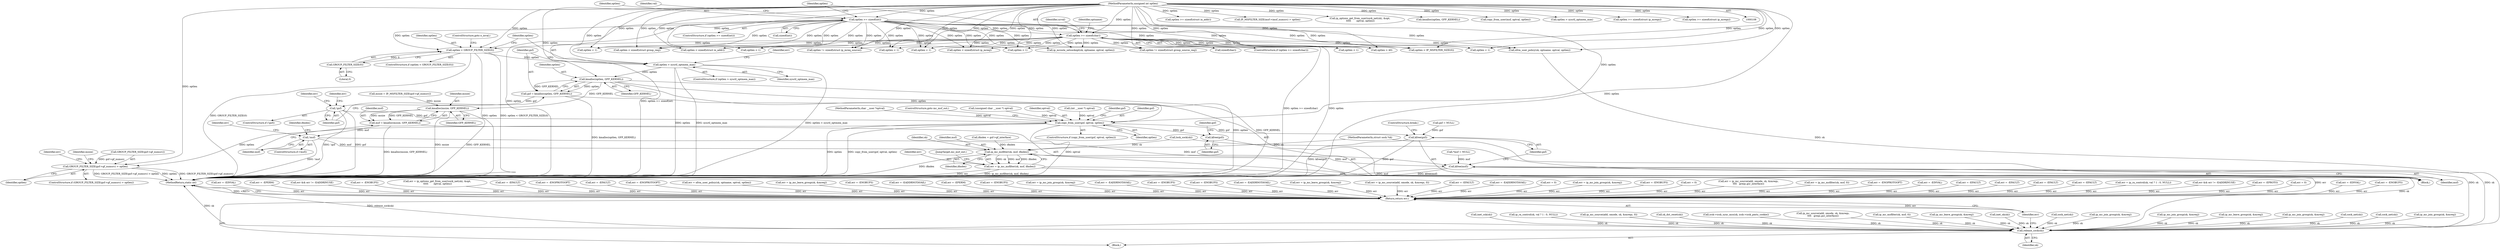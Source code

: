 digraph "0_linux_f6d8bd051c391c1c0458a30b2a7abcd939329259_26@API" {
"1001407" [label="(Call,kmalloc(optlen, GFP_KERNEL))"];
"1001396" [label="(Call,optlen > sysctl_optmem_max)"];
"1001390" [label="(Call,optlen < GROUP_FILTER_SIZE(0))"];
"1000227" [label="(Call,optlen >= sizeof(char))"];
"1000211" [label="(Call,optlen >= sizeof(int))"];
"1000113" [label="(MethodParameterIn,unsigned int optlen)"];
"1001392" [label="(Call,GROUP_FILTER_SIZE(0))"];
"1001405" [label="(Call,gsf = kmalloc(optlen, GFP_KERNEL))"];
"1001411" [label="(Call,!gsf)"];
"1001424" [label="(Call,copy_from_user(gsf, optval, optlen))"];
"1001448" [label="(Call,GROUP_FILTER_SIZE(gsf->gf_numsrc) > optlen)"];
"1001577" [label="(Call,kfree(gsf))"];
"1001591" [label="(Call,kfree(gsf))"];
"1001468" [label="(Call,kmalloc(msize, GFP_KERNEL))"];
"1001466" [label="(Call,msf = kmalloc(msize, GFP_KERNEL))"];
"1001472" [label="(Call,!msf)"];
"1001584" [label="(Call,ip_mc_msfilter(sk, msf, ifindex))"];
"1001582" [label="(Call,err = ip_mc_msfilter(sk, msf, ifindex))"];
"1001712" [label="(Return,return err;)"];
"1001589" [label="(Call,kfree(msf))"];
"1001710" [label="(Call,release_sock(sk))"];
"1001415" [label="(Identifier,err)"];
"1001685" [label="(Call,optlen < 1)"];
"1001425" [label="(Identifier,gsf)"];
"1000295" [label="(Call,inet_csk(sk))"];
"1001390" [label="(Call,optlen < GROUP_FILTER_SIZE(0))"];
"1001395" [label="(ControlStructure,if (optlen > sysctl_optmem_max))"];
"1000826" [label="(Call,err = -EPROTO)"];
"1001453" [label="(Identifier,optlen)"];
"1001713" [label="(Identifier,err)"];
"1001592" [label="(Identifier,gsf)"];
"1000210" [label="(ControlStructure,if (optlen >= sizeof(int)))"];
"1000704" [label="(Call,optlen >= sizeof(struct in_addr))"];
"1000235" [label="(Identifier,ucval)"];
"1000961" [label="(Call,IP_MSFILTER_SIZE(msf->imsf_numsrc) > optlen)"];
"1001579" [label="(Call,gsf = NULL)"];
"1001394" [label="(ControlStructure,goto e_inval;)"];
"1001408" [label="(Identifier,optlen)"];
"1000213" [label="(Call,sizeof(int))"];
"1001467" [label="(Identifier,msf)"];
"1001618" [label="(Call,ip_ra_control(sk, val ? 1 : 0, NULL))"];
"1001094" [label="(Call,ip_mc_source(add, omode, sk, &mreqs, 0))"];
"1000256" [label="(Call,err = 0)"];
"1001392" [label="(Call,GROUP_FILTER_SIZE(0))"];
"1001412" [label="(Identifier,gsf)"];
"1000112" [label="(MethodParameterIn,char __user *optval)"];
"1000212" [label="(Identifier,optlen)"];
"1000785" [label="(Call,err = -EINVAL)"];
"1001442" [label="(Call,err = -ENOBUFS)"];
"1000970" [label="(Call,err = -EINVAL)"];
"1000500" [label="(Call,sk_dst_reset(sk))"];
"1000277" [label="(Call,ip_options_get_from_user(sock_net(sk), &opt,\n \t\t\t\t\t       optval, optlen))"];
"1000915" [label="(Call,kmalloc(optlen, GFP_KERNEL))"];
"1001396" [label="(Call,optlen > sysctl_optmem_max)"];
"1001420" [label="(Identifier,err)"];
"1001398" [label="(Identifier,sysctl_optmem_max)"];
"1001711" [label="(Identifier,sk)"];
"1001109" [label="(Call,optlen < sizeof(struct group_req))"];
"1001582" [label="(Call,err = ip_mc_msfilter(sk, msf, ifindex))"];
"1001665" [label="(Call,err = -EPERM)"];
"1001376" [label="(Block,)"];
"1000343" [label="(Call,icsk->icsk_sync_mss(sk, icsk->icsk_pmtu_cookie))"];
"1001476" [label="(Identifier,err)"];
"1001411" [label="(Call,!gsf)"];
"1001589" [label="(Call,kfree(msf))"];
"1001409" [label="(Identifier,GFP_KERNEL)"];
"1001071" [label="(Call,err && err != -EADDRINUSE)"];
"1001414" [label="(Call,err = -ENOBUFS)"];
"1000275" [label="(Call,err = ip_options_get_from_user(sock_net(sk), &opt,\n \t\t\t\t\t       optval, optlen))"];
"1000676" [label="(Call,err = -EFAULT)"];
"1000932" [label="(Call,copy_from_user(msf, optval, optlen))"];
"1000559" [label="(Call,err = -ENOPROTOOPT)"];
"1000927" [label="(Call,err = -EFAULT)"];
"1001428" [label="(ControlStructure,goto mc_msf_out;)"];
"1001591" [label="(Call,kfree(gsf))"];
"1001705" [label="(Call,err = -ENOPROTOOPT)"];
"1001423" [label="(ControlStructure,if (copy_from_user(gsf, optval, optlen)))"];
"1001460" [label="(Call,msize = IP_MSFILTER_SIZE(gsf->gf_numsrc))"];
"1001473" [label="(Identifier,msf)"];
"1001651" [label="(Call,err = xfrm_user_policy(sk, optname, optval, optlen))"];
"1001593" [label="(ControlStructure,break;)"];
"1001584" [label="(Call,ip_mc_msfilter(sk, msf, ifindex))"];
"1000887" [label="(Call,err = ip_mc_leave_group(sk, &mreq))"];
"1000904" [label="(Call,optlen > sysctl_optmem_max)"];
"1001365" [label="(Call,ip_mc_source(add, omode, sk, &mreqs,\n\t\t\t\t   greqs.gsr_interface))"];
"1001577" [label="(Call,kfree(gsf))"];
"1001583" [label="(Identifier,err)"];
"1000993" [label="(Call,optlen != sizeof(struct ip_mreq_source))"];
"1001470" [label="(Identifier,GFP_KERNEL)"];
"1000955" [label="(Call,err = -ENOBUFS)"];
"1000977" [label="(Call,ip_mc_msfilter(sk, msf, 0))"];
"1001448" [label="(Call,GROUP_FILTER_SIZE(gsf->gf_numsrc) > optlen)"];
"1001174" [label="(Call,ip_mc_leave_group(sk, &mreq))"];
"1001391" [label="(Identifier,optlen)"];
"1000832" [label="(Call,inet_sk(sk))"];
"1001712" [label="(Return,return err;)"];
"1000775" [label="(Call,err = -EADDRNOTAVAIL)"];
"1000837" [label="(Call,optlen < sizeof(struct ip_mreq))"];
"1001642" [label="(Call,err = -EPERM)"];
"1001475" [label="(Call,err = -ENOBUFS)"];
"1000880" [label="(Call,err = ip_mc_join_group(sk, &mreq))"];
"1001585" [label="(Identifier,sk)"];
"1000227" [label="(Call,optlen >= sizeof(char))"];
"1001447" [label="(ControlStructure,if (GROUP_FILTER_SIZE(gsf->gf_numsrc) > optlen))"];
"1001405" [label="(Call,gsf = kmalloc(optlen, GFP_KERNEL))"];
"1000109" [label="(MethodParameterIn,struct sock *sk)"];
"1001225" [label="(Call,err = -EADDRNOTAVAIL)"];
"1000847" [label="(Call,optlen >= sizeof(struct ip_mreqn))"];
"1000236" [label="(Call,(unsigned char __user *) optval)"];
"1001424" [label="(Call,copy_from_user(gsf, optval, optlen))"];
"1001466" [label="(Call,msf = kmalloc(msize, GFP_KERNEL))"];
"1000681" [label="(Call,optlen >= sizeof(struct ip_mreqn))"];
"1000922" [label="(Call,err = -ENOBUFS)"];
"1000251" [label="(Call,ip_mroute_setsockopt(sk, optname, optval, optlen))"];
"1001461" [label="(Identifier,msize)"];
"1001400" [label="(Call,err = -ENOBUFS)"];
"1001587" [label="(Identifier,ifindex)"];
"1001469" [label="(Identifier,msize)"];
"1001401" [label="(Identifier,err)"];
"1001500" [label="(Call,err = -EADDRNOTAVAIL)"];
"1001580" [label="(Identifier,gsf)"];
"1000271" [label="(Call,optlen > 40)"];
"1001426" [label="(Identifier,optval)"];
"1001628" [label="(Call,optlen < 1)"];
"1001471" [label="(ControlStructure,if (!msf))"];
"1001172" [label="(Call,err = ip_mc_leave_group(sk, &mreq))"];
"1000671" [label="(Call,optlen < sizeof(struct in_addr))"];
"1000615" [label="(Call,optlen < 1)"];
"1000750" [label="(Call,sock_net(sk))"];
"1001092" [label="(Call,err = ip_mc_source(add, omode, sk, &mreqs, 0))"];
"1001066" [label="(Call,ip_mc_join_group(sk, &mreq))"];
"1001449" [label="(Call,GROUP_FILTER_SIZE(gsf->gf_numsrc))"];
"1000229" [label="(Call,sizeof(char))"];
"1000842" [label="(Call,err = -EFAULT)"];
"1000113" [label="(MethodParameterIn,unsigned int optlen)"];
"1001653" [label="(Call,xfrm_user_policy(sk, optname, optval, optlen))"];
"1001407" [label="(Call,kmalloc(optlen, GFP_KERNEL))"];
"1001533" [label="(Call,err = -EADDRNOTAVAIL)"];
"1001481" [label="(Identifier,ifindex)"];
"1000219" [label="(Call,(int __user *) optval)"];
"1000743" [label="(Call,err = 0)"];
"1001578" [label="(Identifier,gsf)"];
"1000644" [label="(Call,optlen < 1)"];
"1000211" [label="(Call,optlen >= sizeof(int))"];
"1001588" [label="(JumpTarget,mc_msf_out:)"];
"1001379" [label="(Call,*msf = NULL)"];
"1000226" [label="(ControlStructure,if (optlen >= sizeof(char)))"];
"1001167" [label="(Call,ip_mc_join_group(sk, &mreq))"];
"1000889" [label="(Call,ip_mc_leave_group(sk, &mreq))"];
"1000249" [label="(Identifier,optname)"];
"1001720" [label="(MethodReturn,static int)"];
"1000882" [label="(Call,ip_mc_join_group(sk, &mreq))"];
"1001165" [label="(Call,err = ip_mc_join_group(sk, &mreq))"];
"1000908" [label="(Call,err = -ENOBUFS)"];
"1000770" [label="(Call,sock_net(sk))"];
"1001596" [label="(Call,optlen < 1)"];
"1001671" [label="(Call,optlen < 1)"];
"1000818" [label="(Call,err = 0)"];
"1001363" [label="(Call,err = ip_mc_source(add, omode, sk, &mreqs,\n\t\t\t\t   greqs.gsr_interface))"];
"1000278" [label="(Call,sock_net(sk))"];
"1000228" [label="(Identifier,optlen)"];
"1001480" [label="(Call,ifindex = gsf->gf_interface)"];
"1001456" [label="(Identifier,err)"];
"1000975" [label="(Call,err = ip_mc_msfilter(sk, msf, 0))"];
"1000537" [label="(Call,err = -ENOPROTOOPT)"];
"1001330" [label="(Call,ip_mc_join_group(sk, &mreq))"];
"1001389" [label="(ControlStructure,if (optlen < GROUP_FILTER_SIZE(0)))"];
"1001590" [label="(Identifier,msf)"];
"1001710" [label="(Call,release_sock(sk))"];
"1000114" [label="(Block,)"];
"1001410" [label="(ControlStructure,if (!gsf))"];
"1001455" [label="(Call,err = -EINVAL)"];
"1001397" [label="(Identifier,optlen)"];
"1001433" [label="(Identifier,gsf)"];
"1001006" [label="(Call,err = -EFAULT)"];
"1001419" [label="(Call,err = -EFAULT)"];
"1001190" [label="(Call,optlen != sizeof(struct group_source_req))"];
"1001427" [label="(Identifier,optlen)"];
"1001406" [label="(Identifier,gsf)"];
"1001203" [label="(Call,err = -EFAULT)"];
"1001468" [label="(Call,kmalloc(msize, GFP_KERNEL))"];
"1001114" [label="(Call,err = -EFAULT)"];
"1000505" [label="(Call,optlen < 1)"];
"1001393" [label="(Literal,0)"];
"1000259" [label="(Call,lock_sock(sk))"];
"1001616" [label="(Call,err = ip_ra_control(sk, val ? 1 : 0, NULL))"];
"1000898" [label="(Call,optlen < IP_MSFILTER_SIZE(0))"];
"1001472" [label="(Call,!msf)"];
"1000218" [label="(Identifier,val)"];
"1001335" [label="(Call,err && err != -EADDRINUSE)"];
"1001586" [label="(Identifier,msf)"];
"1001407" -> "1001405"  [label="AST: "];
"1001407" -> "1001409"  [label="CFG: "];
"1001408" -> "1001407"  [label="AST: "];
"1001409" -> "1001407"  [label="AST: "];
"1001405" -> "1001407"  [label="CFG: "];
"1001407" -> "1001720"  [label="DDG: optlen"];
"1001407" -> "1001720"  [label="DDG: GFP_KERNEL"];
"1001407" -> "1001405"  [label="DDG: optlen"];
"1001407" -> "1001405"  [label="DDG: GFP_KERNEL"];
"1001396" -> "1001407"  [label="DDG: optlen"];
"1000113" -> "1001407"  [label="DDG: optlen"];
"1001407" -> "1001424"  [label="DDG: optlen"];
"1001407" -> "1001468"  [label="DDG: GFP_KERNEL"];
"1001396" -> "1001395"  [label="AST: "];
"1001396" -> "1001398"  [label="CFG: "];
"1001397" -> "1001396"  [label="AST: "];
"1001398" -> "1001396"  [label="AST: "];
"1001401" -> "1001396"  [label="CFG: "];
"1001406" -> "1001396"  [label="CFG: "];
"1001396" -> "1001720"  [label="DDG: optlen"];
"1001396" -> "1001720"  [label="DDG: sysctl_optmem_max"];
"1001396" -> "1001720"  [label="DDG: optlen > sysctl_optmem_max"];
"1001390" -> "1001396"  [label="DDG: optlen"];
"1000113" -> "1001396"  [label="DDG: optlen"];
"1001390" -> "1001389"  [label="AST: "];
"1001390" -> "1001392"  [label="CFG: "];
"1001391" -> "1001390"  [label="AST: "];
"1001392" -> "1001390"  [label="AST: "];
"1001394" -> "1001390"  [label="CFG: "];
"1001397" -> "1001390"  [label="CFG: "];
"1001390" -> "1001720"  [label="DDG: GROUP_FILTER_SIZE(0)"];
"1001390" -> "1001720"  [label="DDG: optlen"];
"1001390" -> "1001720"  [label="DDG: optlen < GROUP_FILTER_SIZE(0)"];
"1000227" -> "1001390"  [label="DDG: optlen"];
"1000211" -> "1001390"  [label="DDG: optlen"];
"1000113" -> "1001390"  [label="DDG: optlen"];
"1001392" -> "1001390"  [label="DDG: 0"];
"1000227" -> "1000226"  [label="AST: "];
"1000227" -> "1000229"  [label="CFG: "];
"1000228" -> "1000227"  [label="AST: "];
"1000229" -> "1000227"  [label="AST: "];
"1000235" -> "1000227"  [label="CFG: "];
"1000249" -> "1000227"  [label="CFG: "];
"1000227" -> "1001720"  [label="DDG: optlen >= sizeof(char)"];
"1000227" -> "1001720"  [label="DDG: optlen"];
"1000211" -> "1000227"  [label="DDG: optlen"];
"1000113" -> "1000227"  [label="DDG: optlen"];
"1000227" -> "1000251"  [label="DDG: optlen"];
"1000227" -> "1000271"  [label="DDG: optlen"];
"1000227" -> "1000505"  [label="DDG: optlen"];
"1000227" -> "1000615"  [label="DDG: optlen"];
"1000227" -> "1000644"  [label="DDG: optlen"];
"1000227" -> "1000671"  [label="DDG: optlen"];
"1000227" -> "1000837"  [label="DDG: optlen"];
"1000227" -> "1000898"  [label="DDG: optlen"];
"1000227" -> "1000993"  [label="DDG: optlen"];
"1000227" -> "1001109"  [label="DDG: optlen"];
"1000227" -> "1001190"  [label="DDG: optlen"];
"1000227" -> "1001596"  [label="DDG: optlen"];
"1000227" -> "1001628"  [label="DDG: optlen"];
"1000227" -> "1001653"  [label="DDG: optlen"];
"1000227" -> "1001671"  [label="DDG: optlen"];
"1000227" -> "1001685"  [label="DDG: optlen"];
"1000211" -> "1000210"  [label="AST: "];
"1000211" -> "1000213"  [label="CFG: "];
"1000212" -> "1000211"  [label="AST: "];
"1000213" -> "1000211"  [label="AST: "];
"1000218" -> "1000211"  [label="CFG: "];
"1000228" -> "1000211"  [label="CFG: "];
"1000211" -> "1001720"  [label="DDG: optlen"];
"1000211" -> "1001720"  [label="DDG: optlen >= sizeof(int)"];
"1000113" -> "1000211"  [label="DDG: optlen"];
"1000211" -> "1000251"  [label="DDG: optlen"];
"1000211" -> "1000271"  [label="DDG: optlen"];
"1000211" -> "1000505"  [label="DDG: optlen"];
"1000211" -> "1000615"  [label="DDG: optlen"];
"1000211" -> "1000644"  [label="DDG: optlen"];
"1000211" -> "1000671"  [label="DDG: optlen"];
"1000211" -> "1000837"  [label="DDG: optlen"];
"1000211" -> "1000898"  [label="DDG: optlen"];
"1000211" -> "1000993"  [label="DDG: optlen"];
"1000211" -> "1001109"  [label="DDG: optlen"];
"1000211" -> "1001190"  [label="DDG: optlen"];
"1000211" -> "1001596"  [label="DDG: optlen"];
"1000211" -> "1001628"  [label="DDG: optlen"];
"1000211" -> "1001653"  [label="DDG: optlen"];
"1000211" -> "1001671"  [label="DDG: optlen"];
"1000211" -> "1001685"  [label="DDG: optlen"];
"1000113" -> "1000108"  [label="AST: "];
"1000113" -> "1001720"  [label="DDG: optlen"];
"1000113" -> "1000251"  [label="DDG: optlen"];
"1000113" -> "1000271"  [label="DDG: optlen"];
"1000113" -> "1000277"  [label="DDG: optlen"];
"1000113" -> "1000505"  [label="DDG: optlen"];
"1000113" -> "1000615"  [label="DDG: optlen"];
"1000113" -> "1000644"  [label="DDG: optlen"];
"1000113" -> "1000671"  [label="DDG: optlen"];
"1000113" -> "1000681"  [label="DDG: optlen"];
"1000113" -> "1000704"  [label="DDG: optlen"];
"1000113" -> "1000837"  [label="DDG: optlen"];
"1000113" -> "1000847"  [label="DDG: optlen"];
"1000113" -> "1000898"  [label="DDG: optlen"];
"1000113" -> "1000904"  [label="DDG: optlen"];
"1000113" -> "1000915"  [label="DDG: optlen"];
"1000113" -> "1000932"  [label="DDG: optlen"];
"1000113" -> "1000961"  [label="DDG: optlen"];
"1000113" -> "1000993"  [label="DDG: optlen"];
"1000113" -> "1001109"  [label="DDG: optlen"];
"1000113" -> "1001190"  [label="DDG: optlen"];
"1000113" -> "1001424"  [label="DDG: optlen"];
"1000113" -> "1001448"  [label="DDG: optlen"];
"1000113" -> "1001596"  [label="DDG: optlen"];
"1000113" -> "1001628"  [label="DDG: optlen"];
"1000113" -> "1001653"  [label="DDG: optlen"];
"1000113" -> "1001671"  [label="DDG: optlen"];
"1000113" -> "1001685"  [label="DDG: optlen"];
"1001392" -> "1001393"  [label="CFG: "];
"1001393" -> "1001392"  [label="AST: "];
"1001405" -> "1001376"  [label="AST: "];
"1001406" -> "1001405"  [label="AST: "];
"1001412" -> "1001405"  [label="CFG: "];
"1001405" -> "1001720"  [label="DDG: kmalloc(optlen, GFP_KERNEL)"];
"1001405" -> "1001411"  [label="DDG: gsf"];
"1001411" -> "1001410"  [label="AST: "];
"1001411" -> "1001412"  [label="CFG: "];
"1001412" -> "1001411"  [label="AST: "];
"1001415" -> "1001411"  [label="CFG: "];
"1001420" -> "1001411"  [label="CFG: "];
"1001411" -> "1001720"  [label="DDG: !gsf"];
"1001411" -> "1001720"  [label="DDG: gsf"];
"1001411" -> "1001424"  [label="DDG: gsf"];
"1001424" -> "1001423"  [label="AST: "];
"1001424" -> "1001427"  [label="CFG: "];
"1001425" -> "1001424"  [label="AST: "];
"1001426" -> "1001424"  [label="AST: "];
"1001427" -> "1001424"  [label="AST: "];
"1001428" -> "1001424"  [label="CFG: "];
"1001433" -> "1001424"  [label="CFG: "];
"1001424" -> "1001720"  [label="DDG: optlen"];
"1001424" -> "1001720"  [label="DDG: copy_from_user(gsf, optval, optlen)"];
"1001424" -> "1001720"  [label="DDG: optval"];
"1000219" -> "1001424"  [label="DDG: optval"];
"1000236" -> "1001424"  [label="DDG: optval"];
"1000112" -> "1001424"  [label="DDG: optval"];
"1001424" -> "1001448"  [label="DDG: optlen"];
"1001424" -> "1001577"  [label="DDG: gsf"];
"1001424" -> "1001591"  [label="DDG: gsf"];
"1001448" -> "1001447"  [label="AST: "];
"1001448" -> "1001453"  [label="CFG: "];
"1001449" -> "1001448"  [label="AST: "];
"1001453" -> "1001448"  [label="AST: "];
"1001456" -> "1001448"  [label="CFG: "];
"1001461" -> "1001448"  [label="CFG: "];
"1001448" -> "1001720"  [label="DDG: GROUP_FILTER_SIZE(gsf->gf_numsrc)"];
"1001448" -> "1001720"  [label="DDG: GROUP_FILTER_SIZE(gsf->gf_numsrc) > optlen"];
"1001448" -> "1001720"  [label="DDG: optlen"];
"1001449" -> "1001448"  [label="DDG: gsf->gf_numsrc"];
"1001577" -> "1001376"  [label="AST: "];
"1001577" -> "1001578"  [label="CFG: "];
"1001578" -> "1001577"  [label="AST: "];
"1001580" -> "1001577"  [label="CFG: "];
"1001591" -> "1001376"  [label="AST: "];
"1001591" -> "1001592"  [label="CFG: "];
"1001592" -> "1001591"  [label="AST: "];
"1001593" -> "1001591"  [label="CFG: "];
"1001591" -> "1001720"  [label="DDG: kfree(gsf)"];
"1001591" -> "1001720"  [label="DDG: gsf"];
"1001579" -> "1001591"  [label="DDG: gsf"];
"1001468" -> "1001466"  [label="AST: "];
"1001468" -> "1001470"  [label="CFG: "];
"1001469" -> "1001468"  [label="AST: "];
"1001470" -> "1001468"  [label="AST: "];
"1001466" -> "1001468"  [label="CFG: "];
"1001468" -> "1001720"  [label="DDG: msize"];
"1001468" -> "1001720"  [label="DDG: GFP_KERNEL"];
"1001468" -> "1001466"  [label="DDG: msize"];
"1001468" -> "1001466"  [label="DDG: GFP_KERNEL"];
"1001460" -> "1001468"  [label="DDG: msize"];
"1001466" -> "1001376"  [label="AST: "];
"1001467" -> "1001466"  [label="AST: "];
"1001473" -> "1001466"  [label="CFG: "];
"1001466" -> "1001720"  [label="DDG: kmalloc(msize, GFP_KERNEL)"];
"1001466" -> "1001472"  [label="DDG: msf"];
"1001472" -> "1001471"  [label="AST: "];
"1001472" -> "1001473"  [label="CFG: "];
"1001473" -> "1001472"  [label="AST: "];
"1001476" -> "1001472"  [label="CFG: "];
"1001481" -> "1001472"  [label="CFG: "];
"1001472" -> "1001720"  [label="DDG: !msf"];
"1001472" -> "1001584"  [label="DDG: msf"];
"1001472" -> "1001589"  [label="DDG: msf"];
"1001584" -> "1001582"  [label="AST: "];
"1001584" -> "1001587"  [label="CFG: "];
"1001585" -> "1001584"  [label="AST: "];
"1001586" -> "1001584"  [label="AST: "];
"1001587" -> "1001584"  [label="AST: "];
"1001582" -> "1001584"  [label="CFG: "];
"1001584" -> "1001720"  [label="DDG: ifindex"];
"1001584" -> "1001582"  [label="DDG: sk"];
"1001584" -> "1001582"  [label="DDG: msf"];
"1001584" -> "1001582"  [label="DDG: ifindex"];
"1000259" -> "1001584"  [label="DDG: sk"];
"1000109" -> "1001584"  [label="DDG: sk"];
"1001480" -> "1001584"  [label="DDG: ifindex"];
"1001584" -> "1001589"  [label="DDG: msf"];
"1001584" -> "1001710"  [label="DDG: sk"];
"1001582" -> "1001376"  [label="AST: "];
"1001583" -> "1001582"  [label="AST: "];
"1001588" -> "1001582"  [label="CFG: "];
"1001582" -> "1001720"  [label="DDG: err"];
"1001582" -> "1001720"  [label="DDG: ip_mc_msfilter(sk, msf, ifindex)"];
"1001582" -> "1001712"  [label="DDG: err"];
"1001712" -> "1000114"  [label="AST: "];
"1001712" -> "1001713"  [label="CFG: "];
"1001713" -> "1001712"  [label="AST: "];
"1001720" -> "1001712"  [label="CFG: "];
"1001712" -> "1001720"  [label="DDG: <RET>"];
"1001713" -> "1001712"  [label="DDG: err"];
"1001642" -> "1001712"  [label="DDG: err"];
"1000559" -> "1001712"  [label="DDG: err"];
"1000826" -> "1001712"  [label="DDG: err"];
"1000676" -> "1001712"  [label="DDG: err"];
"1001475" -> "1001712"  [label="DDG: err"];
"1001006" -> "1001712"  [label="DDG: err"];
"1000785" -> "1001712"  [label="DDG: err"];
"1001335" -> "1001712"  [label="DDG: err"];
"1000256" -> "1001712"  [label="DDG: err"];
"1000955" -> "1001712"  [label="DDG: err"];
"1001442" -> "1001712"  [label="DDG: err"];
"1000908" -> "1001712"  [label="DDG: err"];
"1000842" -> "1001712"  [label="DDG: err"];
"1001165" -> "1001712"  [label="DDG: err"];
"1000880" -> "1001712"  [label="DDG: err"];
"1000775" -> "1001712"  [label="DDG: err"];
"1000743" -> "1001712"  [label="DDG: err"];
"1001414" -> "1001712"  [label="DDG: err"];
"1001533" -> "1001712"  [label="DDG: err"];
"1001705" -> "1001712"  [label="DDG: err"];
"1001172" -> "1001712"  [label="DDG: err"];
"1001071" -> "1001712"  [label="DDG: err"];
"1001665" -> "1001712"  [label="DDG: err"];
"1001455" -> "1001712"  [label="DDG: err"];
"1001114" -> "1001712"  [label="DDG: err"];
"1001363" -> "1001712"  [label="DDG: err"];
"1000970" -> "1001712"  [label="DDG: err"];
"1000275" -> "1001712"  [label="DDG: err"];
"1001203" -> "1001712"  [label="DDG: err"];
"1001616" -> "1001712"  [label="DDG: err"];
"1000922" -> "1001712"  [label="DDG: err"];
"1001225" -> "1001712"  [label="DDG: err"];
"1000887" -> "1001712"  [label="DDG: err"];
"1000818" -> "1001712"  [label="DDG: err"];
"1001092" -> "1001712"  [label="DDG: err"];
"1000975" -> "1001712"  [label="DDG: err"];
"1001651" -> "1001712"  [label="DDG: err"];
"1000927" -> "1001712"  [label="DDG: err"];
"1000537" -> "1001712"  [label="DDG: err"];
"1001500" -> "1001712"  [label="DDG: err"];
"1001419" -> "1001712"  [label="DDG: err"];
"1001400" -> "1001712"  [label="DDG: err"];
"1001589" -> "1001376"  [label="AST: "];
"1001589" -> "1001590"  [label="CFG: "];
"1001590" -> "1001589"  [label="AST: "];
"1001592" -> "1001589"  [label="CFG: "];
"1001589" -> "1001720"  [label="DDG: kfree(msf)"];
"1001589" -> "1001720"  [label="DDG: msf"];
"1001379" -> "1001589"  [label="DDG: msf"];
"1001710" -> "1000114"  [label="AST: "];
"1001710" -> "1001711"  [label="CFG: "];
"1001711" -> "1001710"  [label="AST: "];
"1001713" -> "1001710"  [label="CFG: "];
"1001710" -> "1001720"  [label="DDG: sk"];
"1001710" -> "1001720"  [label="DDG: release_sock(sk)"];
"1000259" -> "1001710"  [label="DDG: sk"];
"1000343" -> "1001710"  [label="DDG: sk"];
"1000295" -> "1001710"  [label="DDG: sk"];
"1001653" -> "1001710"  [label="DDG: sk"];
"1001618" -> "1001710"  [label="DDG: sk"];
"1000889" -> "1001710"  [label="DDG: sk"];
"1000500" -> "1001710"  [label="DDG: sk"];
"1000750" -> "1001710"  [label="DDG: sk"];
"1001094" -> "1001710"  [label="DDG: sk"];
"1000882" -> "1001710"  [label="DDG: sk"];
"1001174" -> "1001710"  [label="DDG: sk"];
"1000832" -> "1001710"  [label="DDG: sk"];
"1001066" -> "1001710"  [label="DDG: sk"];
"1001167" -> "1001710"  [label="DDG: sk"];
"1001330" -> "1001710"  [label="DDG: sk"];
"1000977" -> "1001710"  [label="DDG: sk"];
"1000278" -> "1001710"  [label="DDG: sk"];
"1001365" -> "1001710"  [label="DDG: sk"];
"1000770" -> "1001710"  [label="DDG: sk"];
"1000109" -> "1001710"  [label="DDG: sk"];
}
